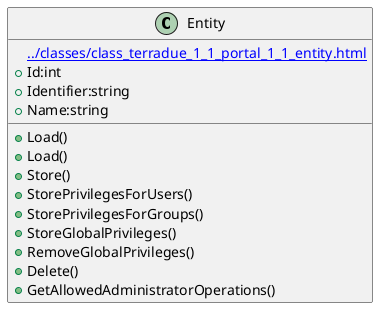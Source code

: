 @startuml
class Entity {
[[../classes/class_terradue_1_1_portal_1_1_entity.html]]
 +Id:int
 +Identifier:string
 +Name:string
 +Load()
 +Load()
 +Store()
 +StorePrivilegesForUsers()
 +StorePrivilegesForGroups()
 +StoreGlobalPrivileges()
 +RemoveGlobalPrivileges()
 +Delete()
 +GetAllowedAdministratorOperations()
}
@enduml
